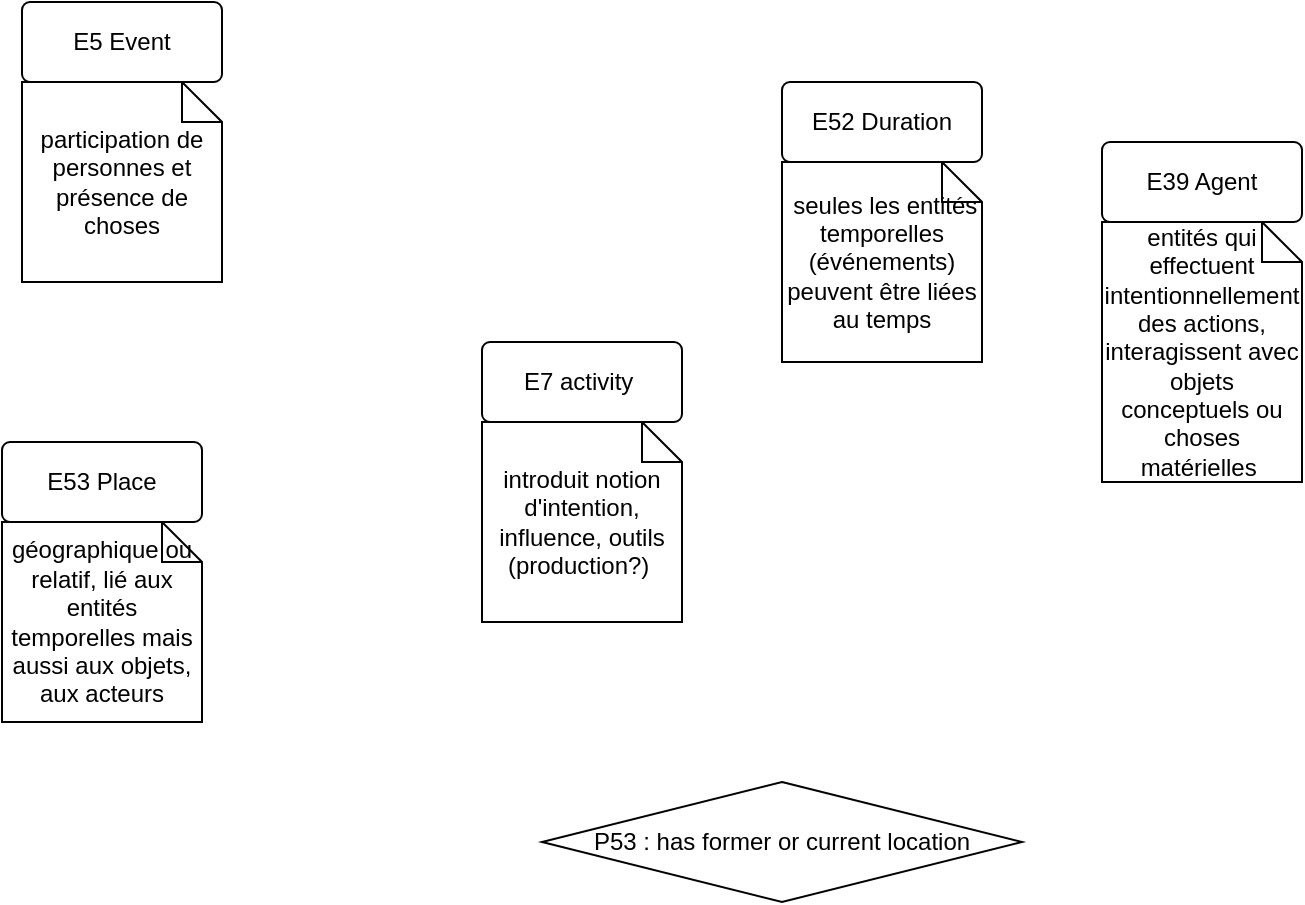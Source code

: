 <mxfile version="18.0.0" type="github">
  <diagram id="R2lEEEUBdFMjLlhIrx00" name="Page-1">
    <mxGraphModel dx="1426" dy="769" grid="1" gridSize="10" guides="1" tooltips="1" connect="1" arrows="1" fold="1" page="1" pageScale="1" pageWidth="850" pageHeight="1100" math="0" shadow="0" extFonts="Permanent Marker^https://fonts.googleapis.com/css?family=Permanent+Marker">
      <root>
        <mxCell id="0" />
        <mxCell id="1" parent="0" />
        <mxCell id="z1EBOcEIEcNwOvusTDca-19" value="E5 Event" style="rounded=1;arcSize=10;whiteSpace=wrap;html=1;align=center;" vertex="1" parent="1">
          <mxGeometry x="140" y="100" width="100" height="40" as="geometry" />
        </mxCell>
        <mxCell id="z1EBOcEIEcNwOvusTDca-20" value="&lt;div data-en-clipboard=&quot;true&quot; data-pm-slice=&quot;1 1 []&quot;&gt;participation de personnes et présence de choses&lt;/div&gt;" style="shape=note;size=20;whiteSpace=wrap;html=1;" vertex="1" parent="1">
          <mxGeometry x="140" y="140" width="100" height="100" as="geometry" />
        </mxCell>
        <mxCell id="z1EBOcEIEcNwOvusTDca-21" value="&lt;div data-en-clipboard=&quot;true&quot; data-pm-slice=&quot;1 1 []&quot;&gt;E7 activity&amp;nbsp;&lt;/div&gt;" style="rounded=1;arcSize=10;whiteSpace=wrap;html=1;align=center;" vertex="1" parent="1">
          <mxGeometry x="370" y="270" width="100" height="40" as="geometry" />
        </mxCell>
        <mxCell id="z1EBOcEIEcNwOvusTDca-22" value="&lt;div data-en-clipboard=&quot;true&quot; data-pm-slice=&quot;1 1 []&quot;&gt;introduit notion d&#39;intention, influence, outils  (production?)&amp;nbsp;&lt;/div&gt;" style="shape=note;size=20;whiteSpace=wrap;html=1;" vertex="1" parent="1">
          <mxGeometry x="370" y="310" width="100" height="100" as="geometry" />
        </mxCell>
        <mxCell id="z1EBOcEIEcNwOvusTDca-23" value="E52 Duration" style="rounded=1;arcSize=10;whiteSpace=wrap;html=1;align=center;" vertex="1" parent="1">
          <mxGeometry x="520" y="140" width="100" height="40" as="geometry" />
        </mxCell>
        <mxCell id="z1EBOcEIEcNwOvusTDca-24" value="&lt;div data-en-clipboard=&quot;true&quot; data-pm-slice=&quot;1 1 []&quot;&gt;&amp;nbsp;seules les entités temporelles (événements) peuvent être liées au temps&lt;/div&gt;" style="shape=note;size=20;whiteSpace=wrap;html=1;" vertex="1" parent="1">
          <mxGeometry x="520" y="180" width="100" height="100" as="geometry" />
        </mxCell>
        <mxCell id="z1EBOcEIEcNwOvusTDca-25" value="&lt;div data-en-clipboard=&quot;true&quot; data-pm-slice=&quot;1 1 []&quot;&gt;&lt;/div&gt;E53 Place" style="rounded=1;arcSize=10;whiteSpace=wrap;html=1;align=center;" vertex="1" parent="1">
          <mxGeometry x="130" y="320" width="100" height="40" as="geometry" />
        </mxCell>
        <mxCell id="z1EBOcEIEcNwOvusTDca-26" value="&lt;div data-en-clipboard=&quot;true&quot; data-pm-slice=&quot;1 1 []&quot;&gt;&lt;div data-en-clipboard=&quot;true&quot; data-pm-slice=&quot;1 1 []&quot;&gt;géographique ou relatif, lié aux entités temporelles mais aussi aux objets, aux acteurs&lt;/div&gt;&lt;/div&gt;" style="shape=note;size=20;whiteSpace=wrap;html=1;" vertex="1" parent="1">
          <mxGeometry x="130" y="360" width="100" height="100" as="geometry" />
        </mxCell>
        <mxCell id="z1EBOcEIEcNwOvusTDca-27" value="&lt;div data-en-clipboard=&quot;true&quot; data-pm-slice=&quot;1 1 []&quot;&gt;E39 Agent&lt;/div&gt;" style="rounded=1;arcSize=10;whiteSpace=wrap;html=1;align=center;" vertex="1" parent="1">
          <mxGeometry x="680" y="170" width="100" height="40" as="geometry" />
        </mxCell>
        <mxCell id="z1EBOcEIEcNwOvusTDca-28" value="&lt;div data-en-clipboard=&quot;true&quot; data-pm-slice=&quot;1 1 []&quot;&gt;entités qui effectuent intentionnellement des actions, interagissent avec objets conceptuels ou choses matérielles&amp;nbsp;&lt;/div&gt;" style="shape=note;size=20;whiteSpace=wrap;html=1;" vertex="1" parent="1">
          <mxGeometry x="680" y="210" width="100" height="130" as="geometry" />
        </mxCell>
        <mxCell id="z1EBOcEIEcNwOvusTDca-30" value="&lt;div data-en-clipboard=&quot;true&quot; data-pm-slice=&quot;1 1 []&quot;&gt;&lt;div data-en-clipboard=&quot;true&quot; data-pm-slice=&quot;1 1 []&quot;&gt;P53 : has former or current location&lt;/div&gt;&lt;/div&gt;" style="shape=rhombus;perimeter=rhombusPerimeter;whiteSpace=wrap;html=1;align=center;" vertex="1" parent="1">
          <mxGeometry x="400" y="490" width="240" height="60" as="geometry" />
        </mxCell>
      </root>
    </mxGraphModel>
  </diagram>
</mxfile>
